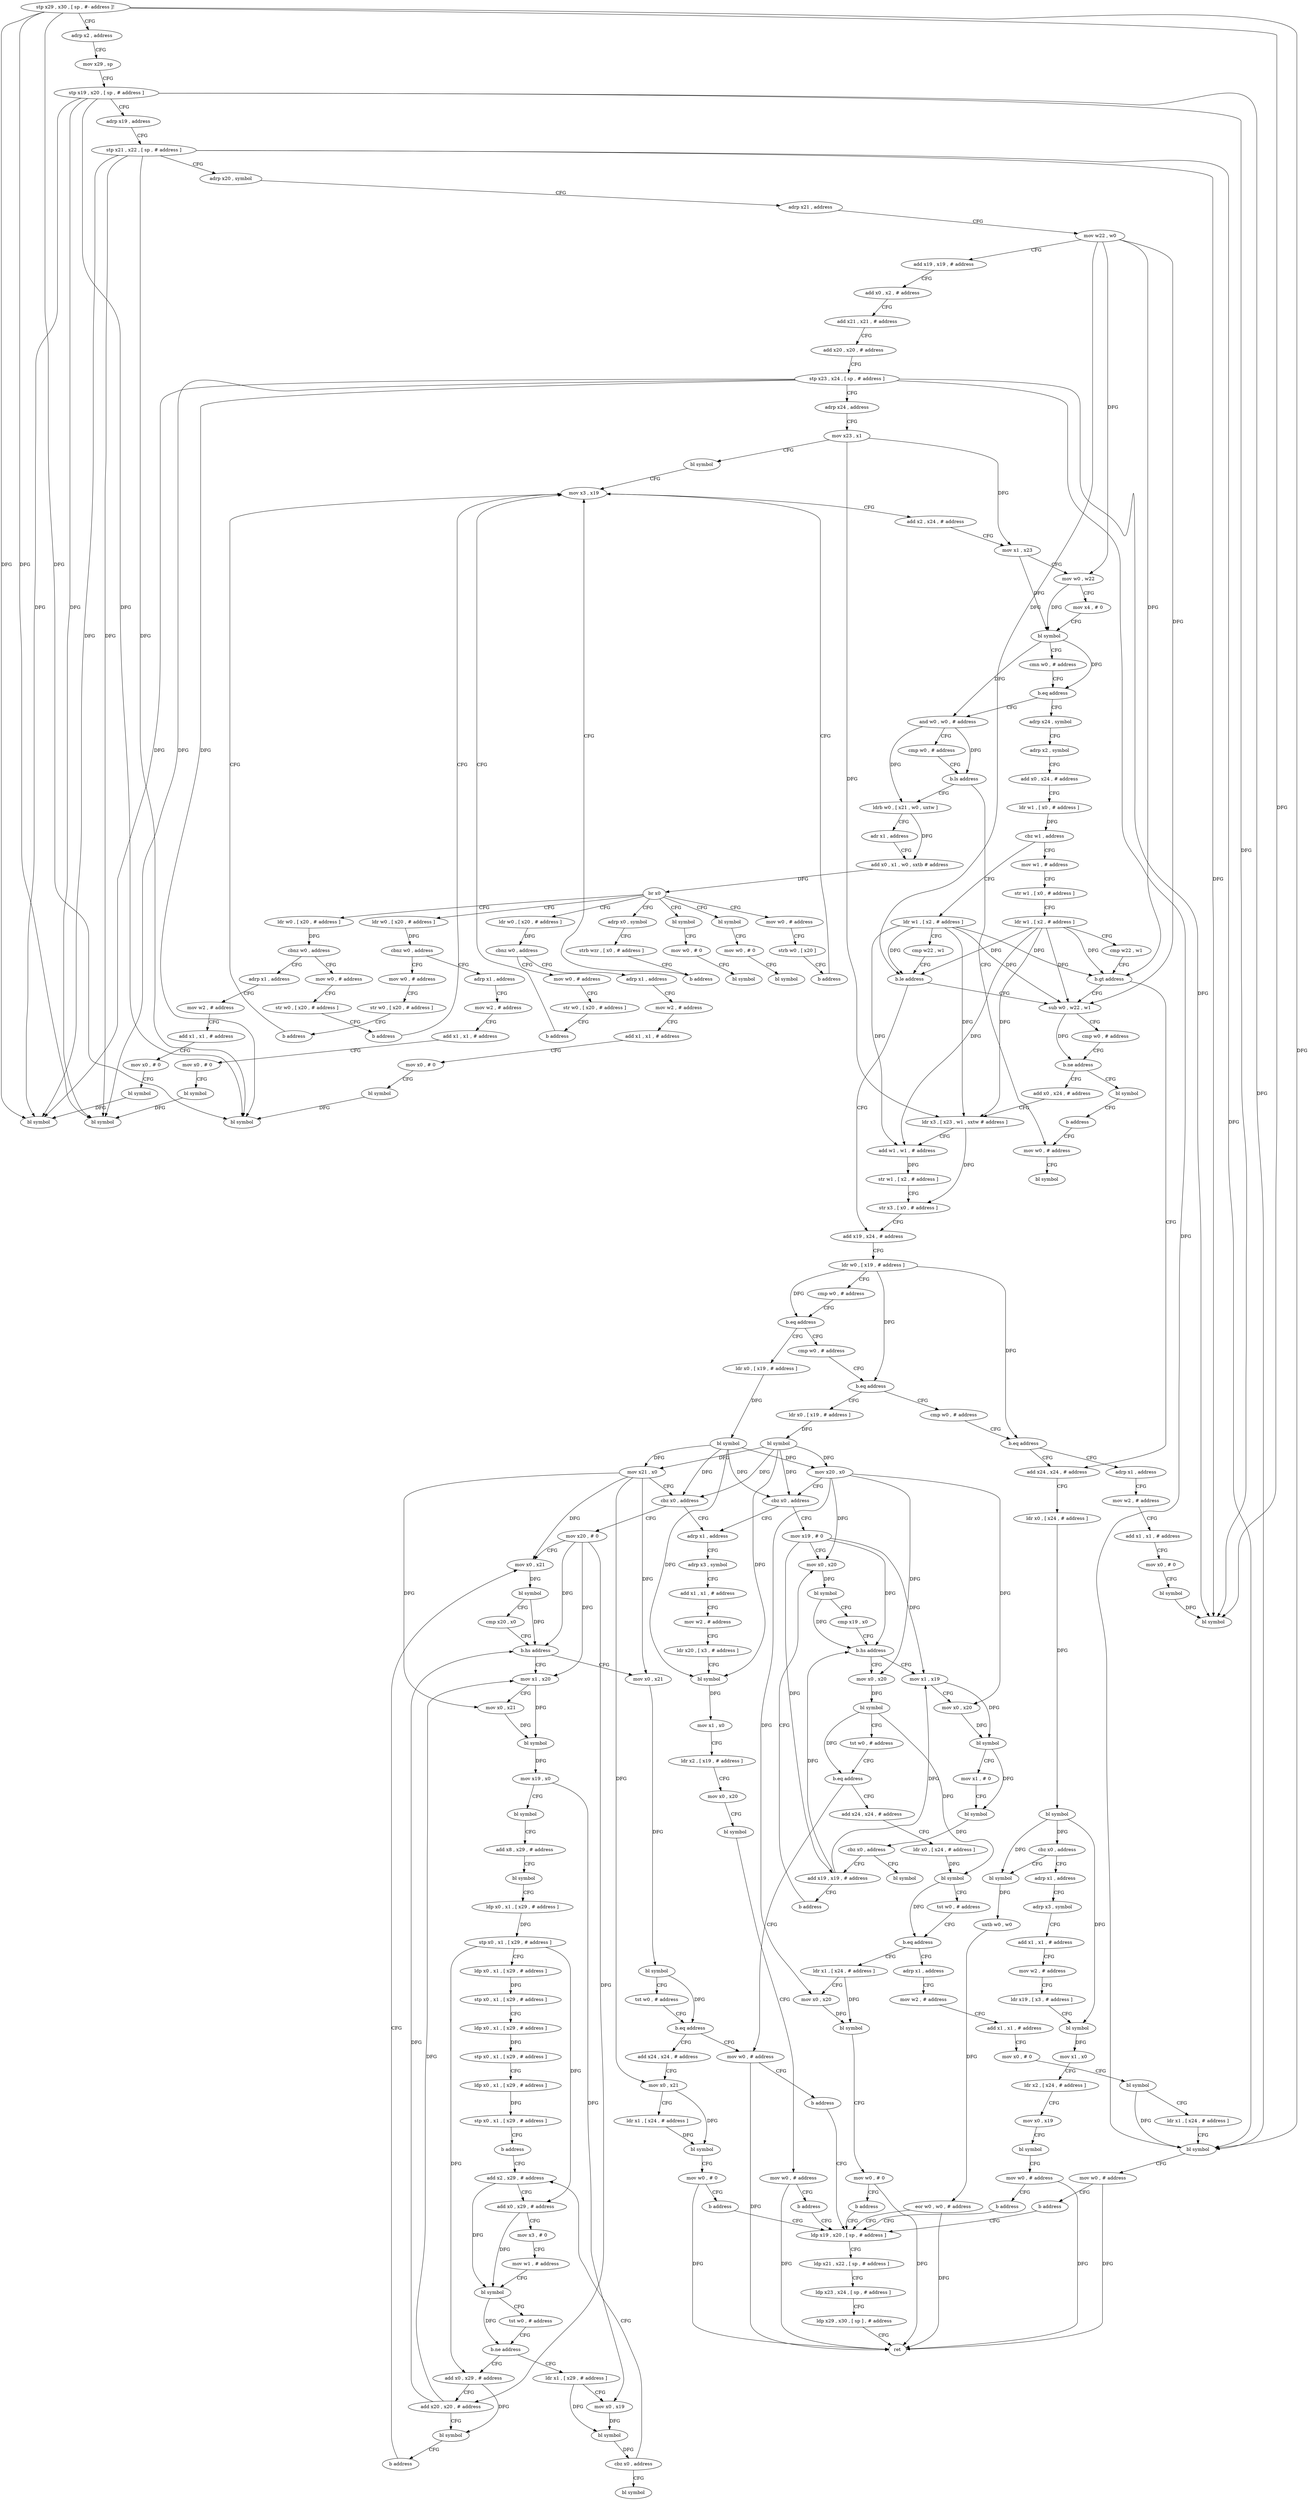 digraph "func" {
"4212480" [label = "stp x29 , x30 , [ sp , #- address ]!" ]
"4212484" [label = "adrp x2 , address" ]
"4212488" [label = "mov x29 , sp" ]
"4212492" [label = "stp x19 , x20 , [ sp , # address ]" ]
"4212496" [label = "adrp x19 , address" ]
"4212500" [label = "stp x21 , x22 , [ sp , # address ]" ]
"4212504" [label = "adrp x20 , symbol" ]
"4212508" [label = "adrp x21 , address" ]
"4212512" [label = "mov w22 , w0" ]
"4212516" [label = "add x19 , x19 , # address" ]
"4212520" [label = "add x0 , x2 , # address" ]
"4212524" [label = "add x21 , x21 , # address" ]
"4212528" [label = "add x20 , x20 , # address" ]
"4212532" [label = "stp x23 , x24 , [ sp , # address ]" ]
"4212536" [label = "adrp x24 , address" ]
"4212540" [label = "mov x23 , x1" ]
"4212544" [label = "bl symbol" ]
"4212548" [label = "mov x3 , x19" ]
"4212808" [label = "adrp x24 , symbol" ]
"4212812" [label = "adrp x2 , symbol" ]
"4212816" [label = "add x0 , x24 , # address" ]
"4212820" [label = "ldr w1 , [ x0 , # address ]" ]
"4212824" [label = "cbz w1 , address" ]
"4212936" [label = "mov w1 , # address" ]
"4212828" [label = "ldr w1 , [ x2 , # address ]" ]
"4212580" [label = "and w0 , w0 , # address" ]
"4212584" [label = "cmp w0 , # address" ]
"4212588" [label = "b.ls address" ]
"4212600" [label = "ldrb w0 , [ x21 , w0 , uxtw ]" ]
"4212592" [label = "mov w0 , # address" ]
"4212940" [label = "str w1 , [ x0 , # address ]" ]
"4212944" [label = "ldr w1 , [ x2 , # address ]" ]
"4212948" [label = "cmp w22 , w1" ]
"4212952" [label = "b.gt address" ]
"4212840" [label = "sub w0 , w22 , w1" ]
"4212956" [label = "add x24 , x24 , # address" ]
"4212832" [label = "cmp w22 , w1" ]
"4212836" [label = "b.le address" ]
"4212872" [label = "add x19 , x24 , # address" ]
"4212604" [label = "adr x1 , address" ]
"4212608" [label = "add x0 , x1 , w0 , sxtb # address" ]
"4212612" [label = "br x0" ]
"4212616" [label = "ldr w0 , [ x20 , # address ]" ]
"4212636" [label = "ldr w0 , [ x20 , # address ]" ]
"4212656" [label = "mov w0 , # address" ]
"4212668" [label = "adrp x0 , symbol" ]
"4212680" [label = "bl symbol" ]
"4212692" [label = "bl symbol" ]
"4212704" [label = "ldr w0 , [ x20 , # address ]" ]
"4212596" [label = "bl symbol" ]
"4212844" [label = "cmp w0 , # address" ]
"4212848" [label = "b.ne address" ]
"4213480" [label = "bl symbol" ]
"4212852" [label = "add x0 , x24 , # address" ]
"4212960" [label = "ldr x0 , [ x24 , # address ]" ]
"4212964" [label = "bl symbol" ]
"4212968" [label = "cbz x0 , address" ]
"4213384" [label = "adrp x1 , address" ]
"4212972" [label = "bl symbol" ]
"4212876" [label = "ldr w0 , [ x19 , # address ]" ]
"4212880" [label = "cmp w0 , # address" ]
"4212884" [label = "b.eq address" ]
"4213172" [label = "ldr x0 , [ x19 , # address ]" ]
"4212888" [label = "cmp w0 , # address" ]
"4212620" [label = "cbnz w0 , address" ]
"4212724" [label = "adrp x1 , address" ]
"4212624" [label = "mov w0 , # address" ]
"4212640" [label = "cbnz w0 , address" ]
"4212780" [label = "adrp x1 , address" ]
"4212644" [label = "mov w0 , # address" ]
"4212660" [label = "strb w0 , [ x20 ]" ]
"4212664" [label = "b address" ]
"4212672" [label = "strb wzr , [ x0 , # address ]" ]
"4212676" [label = "b address" ]
"4212684" [label = "mov w0 , # 0" ]
"4212688" [label = "bl symbol" ]
"4212696" [label = "mov w0 , # 0" ]
"4212700" [label = "bl symbol" ]
"4212708" [label = "cbnz w0 , address" ]
"4212752" [label = "adrp x1 , address" ]
"4212712" [label = "mov w0 , # address" ]
"4213484" [label = "b address" ]
"4212856" [label = "ldr x3 , [ x23 , w1 , sxtw # address ]" ]
"4212860" [label = "add w1 , w1 , # address" ]
"4212864" [label = "str w1 , [ x2 , # address ]" ]
"4212868" [label = "str x3 , [ x0 , # address ]" ]
"4213388" [label = "adrp x3 , symbol" ]
"4213392" [label = "add x1 , x1 , # address" ]
"4213396" [label = "mov w2 , # address" ]
"4213400" [label = "ldr x19 , [ x3 , # address ]" ]
"4213404" [label = "bl symbol" ]
"4213408" [label = "mov x1 , x0" ]
"4213412" [label = "ldr x2 , [ x24 , # address ]" ]
"4213416" [label = "mov x0 , x19" ]
"4213420" [label = "bl symbol" ]
"4213424" [label = "mov w0 , # address" ]
"4213428" [label = "b address" ]
"4212984" [label = "ldp x19 , x20 , [ sp , # address ]" ]
"4212976" [label = "uxtb w0 , w0" ]
"4212980" [label = "eor w0 , w0 , # address" ]
"4213176" [label = "bl symbol" ]
"4213180" [label = "mov x20 , x0" ]
"4213184" [label = "cbz x0 , address" ]
"4213432" [label = "adrp x1 , address" ]
"4213188" [label = "mov x19 , # 0" ]
"4212892" [label = "b.eq address" ]
"4213004" [label = "ldr x0 , [ x19 , # address ]" ]
"4212896" [label = "cmp w0 , # address" ]
"4212728" [label = "mov w2 , # address" ]
"4212732" [label = "add x1 , x1 , # address" ]
"4212736" [label = "mov x0 , # 0" ]
"4212740" [label = "bl symbol" ]
"4212744" [label = "bl symbol" ]
"4212628" [label = "str w0 , [ x20 , # address ]" ]
"4212632" [label = "b address" ]
"4212784" [label = "mov w2 , # address" ]
"4212788" [label = "add x1 , x1 , # address" ]
"4212792" [label = "mov x0 , # 0" ]
"4212796" [label = "bl symbol" ]
"4212800" [label = "bl symbol" ]
"4212648" [label = "str w0 , [ x20 , # address ]" ]
"4212652" [label = "b address" ]
"4212552" [label = "add x2 , x24 , # address" ]
"4212556" [label = "mov x1 , x23" ]
"4212560" [label = "mov w0 , w22" ]
"4212564" [label = "mov x4 , # 0" ]
"4212568" [label = "bl symbol" ]
"4212572" [label = "cmn w0 , # address" ]
"4212576" [label = "b.eq address" ]
"4212756" [label = "mov w2 , # address" ]
"4212760" [label = "add x1 , x1 , # address" ]
"4212764" [label = "mov x0 , # 0" ]
"4212768" [label = "bl symbol" ]
"4212772" [label = "bl symbol" ]
"4212716" [label = "str w0 , [ x20 , # address ]" ]
"4212720" [label = "b address" ]
"4212988" [label = "ldp x21 , x22 , [ sp , # address ]" ]
"4212992" [label = "ldp x23 , x24 , [ sp , # address ]" ]
"4212996" [label = "ldp x29 , x30 , [ sp ] , # address" ]
"4213000" [label = "ret" ]
"4213436" [label = "adrp x3 , symbol" ]
"4213440" [label = "add x1 , x1 , # address" ]
"4213444" [label = "mov w2 , # address" ]
"4213448" [label = "ldr x20 , [ x3 , # address ]" ]
"4213452" [label = "bl symbol" ]
"4213456" [label = "mov x1 , x0" ]
"4213460" [label = "ldr x2 , [ x19 , # address ]" ]
"4213464" [label = "mov x0 , x20" ]
"4213468" [label = "bl symbol" ]
"4213472" [label = "mov w0 , # address" ]
"4213476" [label = "b address" ]
"4213192" [label = "mov x0 , x20" ]
"4213008" [label = "bl symbol" ]
"4213012" [label = "mov x21 , x0" ]
"4213016" [label = "cbz x0 , address" ]
"4213020" [label = "mov x20 , # 0" ]
"4212900" [label = "b.eq address" ]
"4212904" [label = "adrp x1 , address" ]
"4213252" [label = "mov x0 , x20" ]
"4213256" [label = "bl symbol" ]
"4213260" [label = "tst w0 , # address" ]
"4213264" [label = "b.eq address" ]
"4212928" [label = "mov w0 , # address" ]
"4213268" [label = "add x24 , x24 , # address" ]
"4213208" [label = "mov x1 , x19" ]
"4213212" [label = "mov x0 , x20" ]
"4213216" [label = "bl symbol" ]
"4213220" [label = "mov x1 , # 0" ]
"4213224" [label = "bl symbol" ]
"4213228" [label = "cbz x0 , address" ]
"4213240" [label = "bl symbol" ]
"4213232" [label = "add x19 , x19 , # address" ]
"4213024" [label = "mov x0 , x21" ]
"4212908" [label = "mov w2 , # address" ]
"4212912" [label = "add x1 , x1 , # address" ]
"4212916" [label = "mov x0 , # 0" ]
"4212920" [label = "bl symbol" ]
"4212924" [label = "bl symbol" ]
"4212932" [label = "b address" ]
"4213272" [label = "ldr x0 , [ x24 , # address ]" ]
"4213276" [label = "bl symbol" ]
"4213280" [label = "tst w0 , # address" ]
"4213284" [label = "b.eq address" ]
"4213348" [label = "adrp x1 , address" ]
"4213288" [label = "ldr x1 , [ x24 , # address ]" ]
"4213236" [label = "b address" ]
"4213308" [label = "mov x0 , x21" ]
"4213312" [label = "bl symbol" ]
"4213316" [label = "tst w0 , # address" ]
"4213320" [label = "b.eq address" ]
"4213324" [label = "add x24 , x24 , # address" ]
"4213040" [label = "mov x1 , x20" ]
"4213044" [label = "mov x0 , x21" ]
"4213048" [label = "bl symbol" ]
"4213052" [label = "mov x19 , x0" ]
"4213056" [label = "bl symbol" ]
"4213060" [label = "add x8 , x29 , # address" ]
"4213064" [label = "bl symbol" ]
"4213068" [label = "ldp x0 , x1 , [ x29 , # address ]" ]
"4213072" [label = "stp x0 , x1 , [ x29 , # address ]" ]
"4213076" [label = "ldp x0 , x1 , [ x29 , # address ]" ]
"4213080" [label = "stp x0 , x1 , [ x29 , # address ]" ]
"4213084" [label = "ldp x0 , x1 , [ x29 , # address ]" ]
"4213088" [label = "stp x0 , x1 , [ x29 , # address ]" ]
"4213092" [label = "ldp x0 , x1 , [ x29 , # address ]" ]
"4213096" [label = "stp x0 , x1 , [ x29 , # address ]" ]
"4213100" [label = "b address" ]
"4213120" [label = "add x2 , x29 , # address" ]
"4213352" [label = "mov w2 , # address" ]
"4213356" [label = "add x1 , x1 , # address" ]
"4213360" [label = "mov x0 , # 0" ]
"4213364" [label = "bl symbol" ]
"4213368" [label = "ldr x1 , [ x24 , # address ]" ]
"4213372" [label = "bl symbol" ]
"4213376" [label = "mov w0 , # address" ]
"4213380" [label = "b address" ]
"4213292" [label = "mov x0 , x20" ]
"4213296" [label = "bl symbol" ]
"4213300" [label = "mov w0 , # 0" ]
"4213304" [label = "b address" ]
"4213196" [label = "bl symbol" ]
"4213200" [label = "cmp x19 , x0" ]
"4213204" [label = "b.hs address" ]
"4213328" [label = "mov x0 , x21" ]
"4213332" [label = "ldr x1 , [ x24 , # address ]" ]
"4213336" [label = "bl symbol" ]
"4213340" [label = "mov w0 , # 0" ]
"4213344" [label = "b address" ]
"4213124" [label = "add x0 , x29 , # address" ]
"4213128" [label = "mov x3 , # 0" ]
"4213132" [label = "mov w1 , # address" ]
"4213136" [label = "bl symbol" ]
"4213140" [label = "tst w0 , # address" ]
"4213144" [label = "b.ne address" ]
"4213104" [label = "ldr x1 , [ x29 , # address ]" ]
"4213148" [label = "add x0 , x29 , # address" ]
"4213108" [label = "mov x0 , x19" ]
"4213112" [label = "bl symbol" ]
"4213116" [label = "cbz x0 , address" ]
"4213164" [label = "bl symbol" ]
"4213152" [label = "add x20 , x20 , # address" ]
"4213156" [label = "bl symbol" ]
"4213160" [label = "b address" ]
"4213028" [label = "bl symbol" ]
"4213032" [label = "cmp x20 , x0" ]
"4213036" [label = "b.hs address" ]
"4212480" -> "4212484" [ label = "CFG" ]
"4212480" -> "4212744" [ label = "DFG" ]
"4212480" -> "4212800" [ label = "DFG" ]
"4212480" -> "4212772" [ label = "DFG" ]
"4212480" -> "4212924" [ label = "DFG" ]
"4212480" -> "4213372" [ label = "DFG" ]
"4212484" -> "4212488" [ label = "CFG" ]
"4212488" -> "4212492" [ label = "CFG" ]
"4212492" -> "4212496" [ label = "CFG" ]
"4212492" -> "4212744" [ label = "DFG" ]
"4212492" -> "4212800" [ label = "DFG" ]
"4212492" -> "4212772" [ label = "DFG" ]
"4212492" -> "4212924" [ label = "DFG" ]
"4212492" -> "4213372" [ label = "DFG" ]
"4212496" -> "4212500" [ label = "CFG" ]
"4212500" -> "4212504" [ label = "CFG" ]
"4212500" -> "4212744" [ label = "DFG" ]
"4212500" -> "4212800" [ label = "DFG" ]
"4212500" -> "4212772" [ label = "DFG" ]
"4212500" -> "4212924" [ label = "DFG" ]
"4212500" -> "4213372" [ label = "DFG" ]
"4212504" -> "4212508" [ label = "CFG" ]
"4212508" -> "4212512" [ label = "CFG" ]
"4212512" -> "4212516" [ label = "CFG" ]
"4212512" -> "4212560" [ label = "DFG" ]
"4212512" -> "4212952" [ label = "DFG" ]
"4212512" -> "4212836" [ label = "DFG" ]
"4212512" -> "4212840" [ label = "DFG" ]
"4212516" -> "4212520" [ label = "CFG" ]
"4212520" -> "4212524" [ label = "CFG" ]
"4212524" -> "4212528" [ label = "CFG" ]
"4212528" -> "4212532" [ label = "CFG" ]
"4212532" -> "4212536" [ label = "CFG" ]
"4212532" -> "4212744" [ label = "DFG" ]
"4212532" -> "4212800" [ label = "DFG" ]
"4212532" -> "4212772" [ label = "DFG" ]
"4212532" -> "4212924" [ label = "DFG" ]
"4212532" -> "4213372" [ label = "DFG" ]
"4212536" -> "4212540" [ label = "CFG" ]
"4212540" -> "4212544" [ label = "CFG" ]
"4212540" -> "4212556" [ label = "DFG" ]
"4212540" -> "4212856" [ label = "DFG" ]
"4212544" -> "4212548" [ label = "CFG" ]
"4212548" -> "4212552" [ label = "CFG" ]
"4212808" -> "4212812" [ label = "CFG" ]
"4212812" -> "4212816" [ label = "CFG" ]
"4212816" -> "4212820" [ label = "CFG" ]
"4212820" -> "4212824" [ label = "DFG" ]
"4212824" -> "4212936" [ label = "CFG" ]
"4212824" -> "4212828" [ label = "CFG" ]
"4212936" -> "4212940" [ label = "CFG" ]
"4212828" -> "4212832" [ label = "CFG" ]
"4212828" -> "4212952" [ label = "DFG" ]
"4212828" -> "4212836" [ label = "DFG" ]
"4212828" -> "4212840" [ label = "DFG" ]
"4212828" -> "4212856" [ label = "DFG" ]
"4212828" -> "4212860" [ label = "DFG" ]
"4212580" -> "4212584" [ label = "CFG" ]
"4212580" -> "4212588" [ label = "DFG" ]
"4212580" -> "4212600" [ label = "DFG" ]
"4212584" -> "4212588" [ label = "CFG" ]
"4212588" -> "4212600" [ label = "CFG" ]
"4212588" -> "4212592" [ label = "CFG" ]
"4212600" -> "4212604" [ label = "CFG" ]
"4212600" -> "4212608" [ label = "DFG" ]
"4212592" -> "4212596" [ label = "CFG" ]
"4212940" -> "4212944" [ label = "CFG" ]
"4212944" -> "4212948" [ label = "CFG" ]
"4212944" -> "4212952" [ label = "DFG" ]
"4212944" -> "4212836" [ label = "DFG" ]
"4212944" -> "4212840" [ label = "DFG" ]
"4212944" -> "4212856" [ label = "DFG" ]
"4212944" -> "4212860" [ label = "DFG" ]
"4212948" -> "4212952" [ label = "CFG" ]
"4212952" -> "4212840" [ label = "CFG" ]
"4212952" -> "4212956" [ label = "CFG" ]
"4212840" -> "4212844" [ label = "CFG" ]
"4212840" -> "4212848" [ label = "DFG" ]
"4212956" -> "4212960" [ label = "CFG" ]
"4212832" -> "4212836" [ label = "CFG" ]
"4212836" -> "4212872" [ label = "CFG" ]
"4212836" -> "4212840" [ label = "CFG" ]
"4212872" -> "4212876" [ label = "CFG" ]
"4212604" -> "4212608" [ label = "CFG" ]
"4212608" -> "4212612" [ label = "DFG" ]
"4212612" -> "4212616" [ label = "CFG" ]
"4212612" -> "4212636" [ label = "CFG" ]
"4212612" -> "4212656" [ label = "CFG" ]
"4212612" -> "4212668" [ label = "CFG" ]
"4212612" -> "4212680" [ label = "CFG" ]
"4212612" -> "4212692" [ label = "CFG" ]
"4212612" -> "4212704" [ label = "CFG" ]
"4212616" -> "4212620" [ label = "DFG" ]
"4212636" -> "4212640" [ label = "DFG" ]
"4212656" -> "4212660" [ label = "CFG" ]
"4212668" -> "4212672" [ label = "CFG" ]
"4212680" -> "4212684" [ label = "CFG" ]
"4212692" -> "4212696" [ label = "CFG" ]
"4212704" -> "4212708" [ label = "DFG" ]
"4212844" -> "4212848" [ label = "CFG" ]
"4212848" -> "4213480" [ label = "CFG" ]
"4212848" -> "4212852" [ label = "CFG" ]
"4213480" -> "4213484" [ label = "CFG" ]
"4212852" -> "4212856" [ label = "CFG" ]
"4212960" -> "4212964" [ label = "DFG" ]
"4212964" -> "4212968" [ label = "DFG" ]
"4212964" -> "4213404" [ label = "DFG" ]
"4212964" -> "4212972" [ label = "DFG" ]
"4212968" -> "4213384" [ label = "CFG" ]
"4212968" -> "4212972" [ label = "CFG" ]
"4213384" -> "4213388" [ label = "CFG" ]
"4212972" -> "4212976" [ label = "DFG" ]
"4212876" -> "4212880" [ label = "CFG" ]
"4212876" -> "4212884" [ label = "DFG" ]
"4212876" -> "4212892" [ label = "DFG" ]
"4212876" -> "4212900" [ label = "DFG" ]
"4212880" -> "4212884" [ label = "CFG" ]
"4212884" -> "4213172" [ label = "CFG" ]
"4212884" -> "4212888" [ label = "CFG" ]
"4213172" -> "4213176" [ label = "DFG" ]
"4212888" -> "4212892" [ label = "CFG" ]
"4212620" -> "4212724" [ label = "CFG" ]
"4212620" -> "4212624" [ label = "CFG" ]
"4212724" -> "4212728" [ label = "CFG" ]
"4212624" -> "4212628" [ label = "CFG" ]
"4212640" -> "4212780" [ label = "CFG" ]
"4212640" -> "4212644" [ label = "CFG" ]
"4212780" -> "4212784" [ label = "CFG" ]
"4212644" -> "4212648" [ label = "CFG" ]
"4212660" -> "4212664" [ label = "CFG" ]
"4212664" -> "4212548" [ label = "CFG" ]
"4212672" -> "4212676" [ label = "CFG" ]
"4212676" -> "4212548" [ label = "CFG" ]
"4212684" -> "4212688" [ label = "CFG" ]
"4212696" -> "4212700" [ label = "CFG" ]
"4212708" -> "4212752" [ label = "CFG" ]
"4212708" -> "4212712" [ label = "CFG" ]
"4212752" -> "4212756" [ label = "CFG" ]
"4212712" -> "4212716" [ label = "CFG" ]
"4213484" -> "4212592" [ label = "CFG" ]
"4212856" -> "4212860" [ label = "CFG" ]
"4212856" -> "4212868" [ label = "DFG" ]
"4212860" -> "4212864" [ label = "DFG" ]
"4212864" -> "4212868" [ label = "CFG" ]
"4212868" -> "4212872" [ label = "CFG" ]
"4213388" -> "4213392" [ label = "CFG" ]
"4213392" -> "4213396" [ label = "CFG" ]
"4213396" -> "4213400" [ label = "CFG" ]
"4213400" -> "4213404" [ label = "CFG" ]
"4213404" -> "4213408" [ label = "DFG" ]
"4213408" -> "4213412" [ label = "CFG" ]
"4213412" -> "4213416" [ label = "CFG" ]
"4213416" -> "4213420" [ label = "CFG" ]
"4213420" -> "4213424" [ label = "CFG" ]
"4213424" -> "4213428" [ label = "CFG" ]
"4213424" -> "4213000" [ label = "DFG" ]
"4213428" -> "4212984" [ label = "CFG" ]
"4212984" -> "4212988" [ label = "CFG" ]
"4212976" -> "4212980" [ label = "DFG" ]
"4212980" -> "4212984" [ label = "CFG" ]
"4212980" -> "4213000" [ label = "DFG" ]
"4213176" -> "4213180" [ label = "DFG" ]
"4213176" -> "4213184" [ label = "DFG" ]
"4213176" -> "4213452" [ label = "DFG" ]
"4213176" -> "4213012" [ label = "DFG" ]
"4213176" -> "4213016" [ label = "DFG" ]
"4213180" -> "4213184" [ label = "CFG" ]
"4213180" -> "4213192" [ label = "DFG" ]
"4213180" -> "4213252" [ label = "DFG" ]
"4213180" -> "4213212" [ label = "DFG" ]
"4213180" -> "4213292" [ label = "DFG" ]
"4213184" -> "4213432" [ label = "CFG" ]
"4213184" -> "4213188" [ label = "CFG" ]
"4213432" -> "4213436" [ label = "CFG" ]
"4213188" -> "4213192" [ label = "CFG" ]
"4213188" -> "4213204" [ label = "DFG" ]
"4213188" -> "4213208" [ label = "DFG" ]
"4213188" -> "4213232" [ label = "DFG" ]
"4212892" -> "4213004" [ label = "CFG" ]
"4212892" -> "4212896" [ label = "CFG" ]
"4213004" -> "4213008" [ label = "DFG" ]
"4212896" -> "4212900" [ label = "CFG" ]
"4212728" -> "4212732" [ label = "CFG" ]
"4212732" -> "4212736" [ label = "CFG" ]
"4212736" -> "4212740" [ label = "CFG" ]
"4212740" -> "4212744" [ label = "DFG" ]
"4212628" -> "4212632" [ label = "CFG" ]
"4212632" -> "4212548" [ label = "CFG" ]
"4212784" -> "4212788" [ label = "CFG" ]
"4212788" -> "4212792" [ label = "CFG" ]
"4212792" -> "4212796" [ label = "CFG" ]
"4212796" -> "4212800" [ label = "DFG" ]
"4212648" -> "4212652" [ label = "CFG" ]
"4212652" -> "4212548" [ label = "CFG" ]
"4212552" -> "4212556" [ label = "CFG" ]
"4212556" -> "4212560" [ label = "CFG" ]
"4212556" -> "4212568" [ label = "DFG" ]
"4212560" -> "4212564" [ label = "CFG" ]
"4212560" -> "4212568" [ label = "DFG" ]
"4212564" -> "4212568" [ label = "CFG" ]
"4212568" -> "4212572" [ label = "CFG" ]
"4212568" -> "4212576" [ label = "DFG" ]
"4212568" -> "4212580" [ label = "DFG" ]
"4212572" -> "4212576" [ label = "CFG" ]
"4212576" -> "4212808" [ label = "CFG" ]
"4212576" -> "4212580" [ label = "CFG" ]
"4212756" -> "4212760" [ label = "CFG" ]
"4212760" -> "4212764" [ label = "CFG" ]
"4212764" -> "4212768" [ label = "CFG" ]
"4212768" -> "4212772" [ label = "DFG" ]
"4212716" -> "4212720" [ label = "CFG" ]
"4212720" -> "4212548" [ label = "CFG" ]
"4212988" -> "4212992" [ label = "CFG" ]
"4212992" -> "4212996" [ label = "CFG" ]
"4212996" -> "4213000" [ label = "CFG" ]
"4213436" -> "4213440" [ label = "CFG" ]
"4213440" -> "4213444" [ label = "CFG" ]
"4213444" -> "4213448" [ label = "CFG" ]
"4213448" -> "4213452" [ label = "CFG" ]
"4213452" -> "4213456" [ label = "DFG" ]
"4213456" -> "4213460" [ label = "CFG" ]
"4213460" -> "4213464" [ label = "CFG" ]
"4213464" -> "4213468" [ label = "CFG" ]
"4213468" -> "4213472" [ label = "CFG" ]
"4213472" -> "4213476" [ label = "CFG" ]
"4213472" -> "4213000" [ label = "DFG" ]
"4213476" -> "4212984" [ label = "CFG" ]
"4213192" -> "4213196" [ label = "DFG" ]
"4213008" -> "4213012" [ label = "DFG" ]
"4213008" -> "4213180" [ label = "DFG" ]
"4213008" -> "4213184" [ label = "DFG" ]
"4213008" -> "4213452" [ label = "DFG" ]
"4213008" -> "4213016" [ label = "DFG" ]
"4213012" -> "4213016" [ label = "CFG" ]
"4213012" -> "4213024" [ label = "DFG" ]
"4213012" -> "4213308" [ label = "DFG" ]
"4213012" -> "4213044" [ label = "DFG" ]
"4213012" -> "4213328" [ label = "DFG" ]
"4213016" -> "4213432" [ label = "CFG" ]
"4213016" -> "4213020" [ label = "CFG" ]
"4213020" -> "4213024" [ label = "CFG" ]
"4213020" -> "4213036" [ label = "DFG" ]
"4213020" -> "4213040" [ label = "DFG" ]
"4213020" -> "4213152" [ label = "DFG" ]
"4212900" -> "4212956" [ label = "CFG" ]
"4212900" -> "4212904" [ label = "CFG" ]
"4212904" -> "4212908" [ label = "CFG" ]
"4213252" -> "4213256" [ label = "DFG" ]
"4213256" -> "4213260" [ label = "CFG" ]
"4213256" -> "4213264" [ label = "DFG" ]
"4213256" -> "4213276" [ label = "DFG" ]
"4213260" -> "4213264" [ label = "CFG" ]
"4213264" -> "4212928" [ label = "CFG" ]
"4213264" -> "4213268" [ label = "CFG" ]
"4212928" -> "4212932" [ label = "CFG" ]
"4212928" -> "4213000" [ label = "DFG" ]
"4213268" -> "4213272" [ label = "CFG" ]
"4213208" -> "4213212" [ label = "CFG" ]
"4213208" -> "4213216" [ label = "DFG" ]
"4213212" -> "4213216" [ label = "DFG" ]
"4213216" -> "4213220" [ label = "CFG" ]
"4213216" -> "4213224" [ label = "DFG" ]
"4213220" -> "4213224" [ label = "CFG" ]
"4213224" -> "4213228" [ label = "DFG" ]
"4213228" -> "4213240" [ label = "CFG" ]
"4213228" -> "4213232" [ label = "CFG" ]
"4213232" -> "4213236" [ label = "CFG" ]
"4213232" -> "4213208" [ label = "DFG" ]
"4213232" -> "4213204" [ label = "DFG" ]
"4213024" -> "4213028" [ label = "DFG" ]
"4212908" -> "4212912" [ label = "CFG" ]
"4212912" -> "4212916" [ label = "CFG" ]
"4212916" -> "4212920" [ label = "CFG" ]
"4212920" -> "4212924" [ label = "DFG" ]
"4212932" -> "4212984" [ label = "CFG" ]
"4213272" -> "4213276" [ label = "DFG" ]
"4213276" -> "4213280" [ label = "CFG" ]
"4213276" -> "4213284" [ label = "DFG" ]
"4213280" -> "4213284" [ label = "CFG" ]
"4213284" -> "4213348" [ label = "CFG" ]
"4213284" -> "4213288" [ label = "CFG" ]
"4213348" -> "4213352" [ label = "CFG" ]
"4213288" -> "4213292" [ label = "CFG" ]
"4213288" -> "4213296" [ label = "DFG" ]
"4213236" -> "4213192" [ label = "CFG" ]
"4213308" -> "4213312" [ label = "DFG" ]
"4213312" -> "4213316" [ label = "CFG" ]
"4213312" -> "4213320" [ label = "DFG" ]
"4213316" -> "4213320" [ label = "CFG" ]
"4213320" -> "4212928" [ label = "CFG" ]
"4213320" -> "4213324" [ label = "CFG" ]
"4213324" -> "4213328" [ label = "CFG" ]
"4213040" -> "4213044" [ label = "CFG" ]
"4213040" -> "4213048" [ label = "DFG" ]
"4213044" -> "4213048" [ label = "DFG" ]
"4213048" -> "4213052" [ label = "DFG" ]
"4213052" -> "4213056" [ label = "CFG" ]
"4213052" -> "4213108" [ label = "DFG" ]
"4213056" -> "4213060" [ label = "CFG" ]
"4213060" -> "4213064" [ label = "CFG" ]
"4213064" -> "4213068" [ label = "CFG" ]
"4213068" -> "4213072" [ label = "DFG" ]
"4213072" -> "4213076" [ label = "CFG" ]
"4213072" -> "4213124" [ label = "DFG" ]
"4213072" -> "4213148" [ label = "DFG" ]
"4213076" -> "4213080" [ label = "DFG" ]
"4213080" -> "4213084" [ label = "CFG" ]
"4213084" -> "4213088" [ label = "DFG" ]
"4213088" -> "4213092" [ label = "CFG" ]
"4213092" -> "4213096" [ label = "DFG" ]
"4213096" -> "4213100" [ label = "CFG" ]
"4213100" -> "4213120" [ label = "CFG" ]
"4213120" -> "4213124" [ label = "CFG" ]
"4213120" -> "4213136" [ label = "DFG" ]
"4213352" -> "4213356" [ label = "CFG" ]
"4213356" -> "4213360" [ label = "CFG" ]
"4213360" -> "4213364" [ label = "CFG" ]
"4213364" -> "4213368" [ label = "CFG" ]
"4213364" -> "4213372" [ label = "DFG" ]
"4213368" -> "4213372" [ label = "CFG" ]
"4213372" -> "4213376" [ label = "CFG" ]
"4213376" -> "4213380" [ label = "CFG" ]
"4213376" -> "4213000" [ label = "DFG" ]
"4213380" -> "4212984" [ label = "CFG" ]
"4213292" -> "4213296" [ label = "DFG" ]
"4213296" -> "4213300" [ label = "CFG" ]
"4213300" -> "4213304" [ label = "CFG" ]
"4213300" -> "4213000" [ label = "DFG" ]
"4213304" -> "4212984" [ label = "CFG" ]
"4213196" -> "4213200" [ label = "CFG" ]
"4213196" -> "4213204" [ label = "DFG" ]
"4213200" -> "4213204" [ label = "CFG" ]
"4213204" -> "4213252" [ label = "CFG" ]
"4213204" -> "4213208" [ label = "CFG" ]
"4213328" -> "4213332" [ label = "CFG" ]
"4213328" -> "4213336" [ label = "DFG" ]
"4213332" -> "4213336" [ label = "DFG" ]
"4213336" -> "4213340" [ label = "CFG" ]
"4213340" -> "4213344" [ label = "CFG" ]
"4213340" -> "4213000" [ label = "DFG" ]
"4213344" -> "4212984" [ label = "CFG" ]
"4213124" -> "4213128" [ label = "CFG" ]
"4213124" -> "4213136" [ label = "DFG" ]
"4213128" -> "4213132" [ label = "CFG" ]
"4213132" -> "4213136" [ label = "CFG" ]
"4213136" -> "4213140" [ label = "CFG" ]
"4213136" -> "4213144" [ label = "DFG" ]
"4213140" -> "4213144" [ label = "CFG" ]
"4213144" -> "4213104" [ label = "CFG" ]
"4213144" -> "4213148" [ label = "CFG" ]
"4213104" -> "4213108" [ label = "CFG" ]
"4213104" -> "4213112" [ label = "DFG" ]
"4213148" -> "4213152" [ label = "CFG" ]
"4213148" -> "4213156" [ label = "DFG" ]
"4213108" -> "4213112" [ label = "DFG" ]
"4213112" -> "4213116" [ label = "DFG" ]
"4213116" -> "4213164" [ label = "CFG" ]
"4213116" -> "4213120" [ label = "CFG" ]
"4213152" -> "4213156" [ label = "CFG" ]
"4213152" -> "4213040" [ label = "DFG" ]
"4213152" -> "4213036" [ label = "DFG" ]
"4213156" -> "4213160" [ label = "CFG" ]
"4213160" -> "4213024" [ label = "CFG" ]
"4213028" -> "4213032" [ label = "CFG" ]
"4213028" -> "4213036" [ label = "DFG" ]
"4213032" -> "4213036" [ label = "CFG" ]
"4213036" -> "4213308" [ label = "CFG" ]
"4213036" -> "4213040" [ label = "CFG" ]
}
